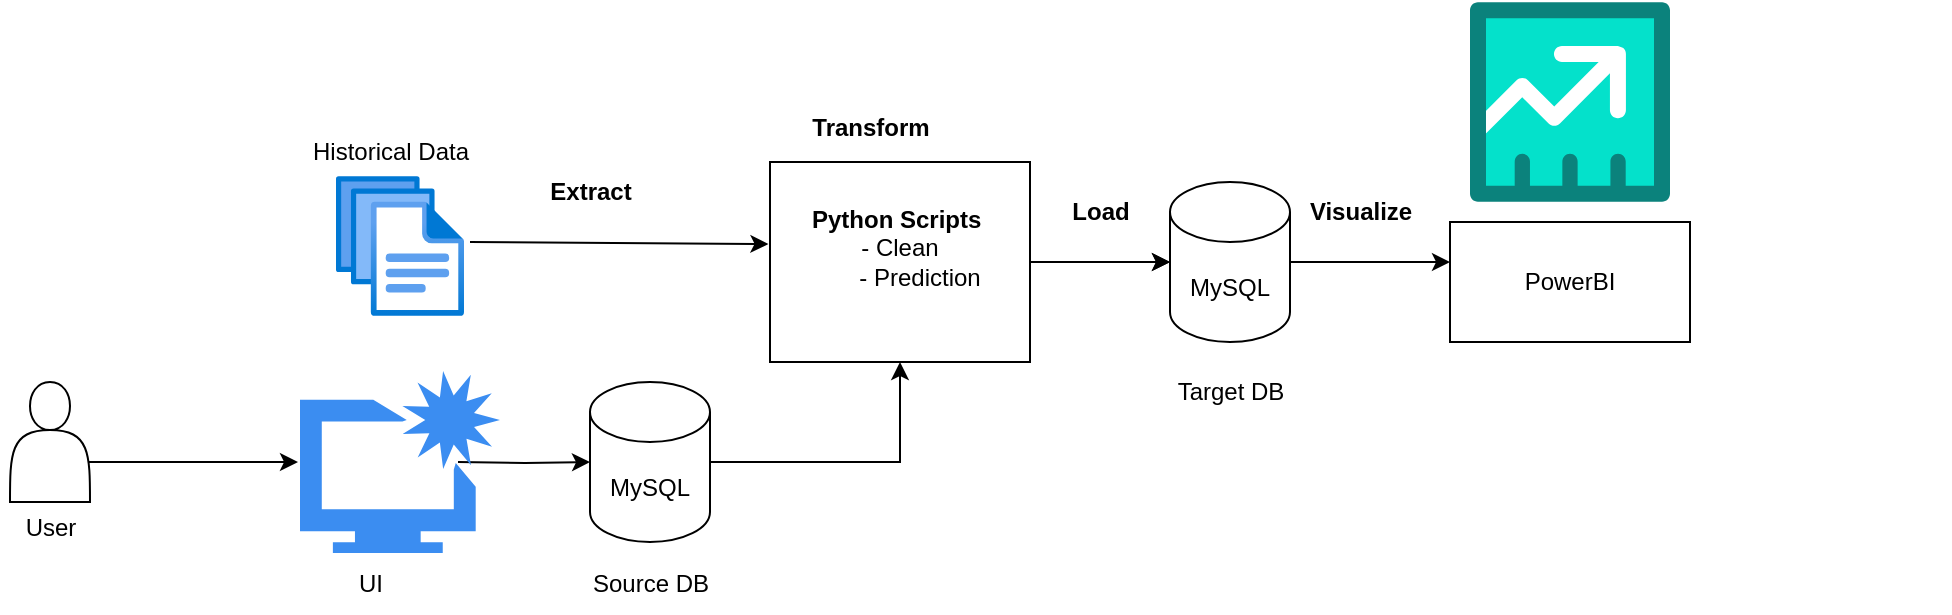 <mxfile version="26.1.0">
  <diagram name="Page-1" id="TCwwV2JcCL6V0dPfaFEr">
    <mxGraphModel dx="1900" dy="557" grid="1" gridSize="10" guides="1" tooltips="1" connect="1" arrows="1" fold="1" page="1" pageScale="1" pageWidth="850" pageHeight="1100" math="0" shadow="0">
      <root>
        <mxCell id="0" />
        <mxCell id="1" parent="0" />
        <mxCell id="q3_byKlzt3NaV8fAYEYW-48" value="" style="group" vertex="1" connectable="0" parent="1">
          <mxGeometry x="-65" y="80" width="975" height="305.5" as="geometry" />
        </mxCell>
        <mxCell id="cXXZQML2C5GM78Ruy4s4-1" value="" style="image;aspect=fixed;html=1;points=[];align=center;fontSize=12;image=img/lib/azure2/general/Files.svg;direction=south;rotation=-90;" parent="q3_byKlzt3NaV8fAYEYW-48" vertex="1">
          <mxGeometry x="165" y="90" width="70" height="64" as="geometry" />
        </mxCell>
        <mxCell id="cXXZQML2C5GM78Ruy4s4-2" value="" style="endArrow=classic;html=1;rounded=0;entryX=-0.006;entryY=0.41;entryDx=0;entryDy=0;entryPerimeter=0;" parent="q3_byKlzt3NaV8fAYEYW-48" edge="1" target="q3_byKlzt3NaV8fAYEYW-1">
          <mxGeometry width="50" height="50" relative="1" as="geometry">
            <mxPoint x="235" y="120" as="sourcePoint" />
            <mxPoint x="305" y="120" as="targetPoint" />
          </mxGeometry>
        </mxCell>
        <mxCell id="q3_byKlzt3NaV8fAYEYW-28" value="" style="edgeStyle=orthogonalEdgeStyle;rounded=0;orthogonalLoop=1;jettySize=auto;html=1;" edge="1" parent="q3_byKlzt3NaV8fAYEYW-48" source="q3_byKlzt3NaV8fAYEYW-1" target="q3_byKlzt3NaV8fAYEYW-3">
          <mxGeometry relative="1" as="geometry" />
        </mxCell>
        <mxCell id="q3_byKlzt3NaV8fAYEYW-1" value="&lt;b&gt;Python Scripts&amp;nbsp;&lt;/b&gt;&lt;div&gt;&lt;span style=&quot;background-color: transparent; color: light-dark(rgb(0, 0, 0), rgb(255, 255, 255));&quot;&gt;- Clean&lt;/span&gt;&lt;/div&gt;&lt;div&gt;&lt;span style=&quot;background-color: transparent; color: light-dark(rgb(0, 0, 0), rgb(255, 255, 255));&quot;&gt;&amp;nbsp; &amp;nbsp; &amp;nbsp; - Prediction&lt;/span&gt;&lt;/div&gt;&lt;div&gt;&lt;span style=&quot;background-color: transparent; color: light-dark(rgb(0, 0, 0), rgb(255, 255, 255));&quot;&gt;&amp;nbsp;&lt;/span&gt;&lt;/div&gt;" style="rounded=0;whiteSpace=wrap;html=1;" vertex="1" parent="q3_byKlzt3NaV8fAYEYW-48">
          <mxGeometry x="385" y="80" width="130" height="100" as="geometry" />
        </mxCell>
        <mxCell id="q3_byKlzt3NaV8fAYEYW-2" value="" style="endArrow=classic;html=1;rounded=0;" edge="1" parent="q3_byKlzt3NaV8fAYEYW-48" target="q3_byKlzt3NaV8fAYEYW-3">
          <mxGeometry width="50" height="50" relative="1" as="geometry">
            <mxPoint x="515" y="130" as="sourcePoint" />
            <mxPoint x="615" y="130" as="targetPoint" />
          </mxGeometry>
        </mxCell>
        <mxCell id="q3_byKlzt3NaV8fAYEYW-9" style="edgeStyle=orthogonalEdgeStyle;rounded=0;orthogonalLoop=1;jettySize=auto;html=1;exitX=1;exitY=0.5;exitDx=0;exitDy=0;exitPerimeter=0;" edge="1" parent="q3_byKlzt3NaV8fAYEYW-48" source="q3_byKlzt3NaV8fAYEYW-3">
          <mxGeometry relative="1" as="geometry">
            <mxPoint x="725" y="130" as="targetPoint" />
          </mxGeometry>
        </mxCell>
        <mxCell id="q3_byKlzt3NaV8fAYEYW-3" value="MySQL" style="shape=cylinder3;whiteSpace=wrap;html=1;boundedLbl=1;backgroundOutline=1;size=15;" vertex="1" parent="q3_byKlzt3NaV8fAYEYW-48">
          <mxGeometry x="585" y="90" width="60" height="80" as="geometry" />
        </mxCell>
        <mxCell id="q3_byKlzt3NaV8fAYEYW-13" style="edgeStyle=orthogonalEdgeStyle;rounded=0;orthogonalLoop=1;jettySize=auto;html=1;exitX=1;exitY=0.5;exitDx=0;exitDy=0;" edge="1" parent="q3_byKlzt3NaV8fAYEYW-48" source="q3_byKlzt3NaV8fAYEYW-26" target="q3_byKlzt3NaV8fAYEYW-1">
          <mxGeometry relative="1" as="geometry" />
        </mxCell>
        <mxCell id="q3_byKlzt3NaV8fAYEYW-25" style="edgeStyle=orthogonalEdgeStyle;rounded=0;orthogonalLoop=1;jettySize=auto;html=1;entryX=0;entryY=0.5;entryDx=0;entryDy=0;" edge="1" parent="q3_byKlzt3NaV8fAYEYW-48">
          <mxGeometry relative="1" as="geometry">
            <mxPoint x="35" y="230" as="sourcePoint" />
            <mxPoint x="149" y="230" as="targetPoint" />
          </mxGeometry>
        </mxCell>
        <mxCell id="q3_byKlzt3NaV8fAYEYW-27" value="" style="edgeStyle=orthogonalEdgeStyle;rounded=0;orthogonalLoop=1;jettySize=auto;html=1;exitX=1;exitY=0.5;exitDx=0;exitDy=0;" edge="1" parent="q3_byKlzt3NaV8fAYEYW-48" target="q3_byKlzt3NaV8fAYEYW-26">
          <mxGeometry relative="1" as="geometry">
            <mxPoint x="229" y="230" as="sourcePoint" />
            <mxPoint x="385" y="140" as="targetPoint" />
          </mxGeometry>
        </mxCell>
        <mxCell id="q3_byKlzt3NaV8fAYEYW-26" value="MySQL" style="shape=cylinder3;whiteSpace=wrap;html=1;boundedLbl=1;backgroundOutline=1;size=15;" vertex="1" parent="q3_byKlzt3NaV8fAYEYW-48">
          <mxGeometry x="295" y="190" width="60" height="80" as="geometry" />
        </mxCell>
        <mxCell id="q3_byKlzt3NaV8fAYEYW-31" value="" style="verticalLabelPosition=bottom;aspect=fixed;html=1;shape=mxgraph.salesforce.sales;" vertex="1" parent="q3_byKlzt3NaV8fAYEYW-48">
          <mxGeometry x="735" width="100" height="100" as="geometry" />
        </mxCell>
        <mxCell id="q3_byKlzt3NaV8fAYEYW-35" value="PowerBI" style="rounded=0;whiteSpace=wrap;html=1;" vertex="1" parent="q3_byKlzt3NaV8fAYEYW-48">
          <mxGeometry x="725" y="110" width="120" height="60" as="geometry" />
        </mxCell>
        <mxCell id="q3_byKlzt3NaV8fAYEYW-36" value="&lt;b&gt;Extract&lt;/b&gt;" style="text;html=1;align=center;verticalAlign=middle;resizable=0;points=[];autosize=1;strokeColor=none;fillColor=none;" vertex="1" parent="q3_byKlzt3NaV8fAYEYW-48">
          <mxGeometry x="265" y="80" width="60" height="30" as="geometry" />
        </mxCell>
        <mxCell id="q3_byKlzt3NaV8fAYEYW-37" value="&lt;b&gt;Load&lt;/b&gt;" style="text;html=1;align=center;verticalAlign=middle;resizable=0;points=[];autosize=1;strokeColor=none;fillColor=none;" vertex="1" parent="q3_byKlzt3NaV8fAYEYW-48">
          <mxGeometry x="525" y="90" width="50" height="30" as="geometry" />
        </mxCell>
        <mxCell id="q3_byKlzt3NaV8fAYEYW-38" value="&lt;b&gt;Visualize&lt;/b&gt;" style="text;html=1;align=center;verticalAlign=middle;resizable=0;points=[];autosize=1;strokeColor=none;fillColor=none;" vertex="1" parent="q3_byKlzt3NaV8fAYEYW-48">
          <mxGeometry x="645" y="90" width="70" height="30" as="geometry" />
        </mxCell>
        <mxCell id="q3_byKlzt3NaV8fAYEYW-39" value="" style="shape=actor;whiteSpace=wrap;html=1;" vertex="1" parent="q3_byKlzt3NaV8fAYEYW-48">
          <mxGeometry x="5" y="190" width="40" height="60" as="geometry" />
        </mxCell>
        <mxCell id="q3_byKlzt3NaV8fAYEYW-41" value="&lt;b&gt;Transform&lt;/b&gt;" style="text;html=1;align=center;verticalAlign=middle;resizable=0;points=[];autosize=1;strokeColor=none;fillColor=none;" vertex="1" parent="q3_byKlzt3NaV8fAYEYW-48">
          <mxGeometry x="395" y="48" width="80" height="30" as="geometry" />
        </mxCell>
        <mxCell id="q3_byKlzt3NaV8fAYEYW-42" value="" style="sketch=0;html=1;aspect=fixed;strokeColor=none;shadow=0;fillColor=#3B8DF1;verticalAlign=top;labelPosition=center;verticalLabelPosition=bottom;shape=mxgraph.gcp2.enhance_ui_2" vertex="1" parent="q3_byKlzt3NaV8fAYEYW-48">
          <mxGeometry x="150" y="184.5" width="100" height="91" as="geometry" />
        </mxCell>
        <mxCell id="q3_byKlzt3NaV8fAYEYW-43" value="UI" style="text;html=1;align=center;verticalAlign=middle;resizable=0;points=[];autosize=1;strokeColor=none;fillColor=none;" vertex="1" parent="q3_byKlzt3NaV8fAYEYW-48">
          <mxGeometry x="165" y="275.5" width="40" height="30" as="geometry" />
        </mxCell>
        <mxCell id="q3_byKlzt3NaV8fAYEYW-44" value="User" style="text;html=1;align=center;verticalAlign=middle;resizable=0;points=[];autosize=1;strokeColor=none;fillColor=none;" vertex="1" parent="q3_byKlzt3NaV8fAYEYW-48">
          <mxGeometry y="248" width="50" height="30" as="geometry" />
        </mxCell>
        <mxCell id="q3_byKlzt3NaV8fAYEYW-45" value="Target DB" style="text;html=1;align=center;verticalAlign=middle;resizable=0;points=[];autosize=1;strokeColor=none;fillColor=none;" vertex="1" parent="q3_byKlzt3NaV8fAYEYW-48">
          <mxGeometry x="575" y="180" width="80" height="30" as="geometry" />
        </mxCell>
        <mxCell id="q3_byKlzt3NaV8fAYEYW-46" value="Source DB" style="text;html=1;align=center;verticalAlign=middle;resizable=0;points=[];autosize=1;strokeColor=none;fillColor=none;" vertex="1" parent="q3_byKlzt3NaV8fAYEYW-48">
          <mxGeometry x="285" y="275.5" width="80" height="30" as="geometry" />
        </mxCell>
        <mxCell id="q3_byKlzt3NaV8fAYEYW-47" value="Historical Data" style="text;html=1;align=center;verticalAlign=middle;resizable=0;points=[];autosize=1;strokeColor=none;fillColor=none;" vertex="1" parent="q3_byKlzt3NaV8fAYEYW-48">
          <mxGeometry x="145" y="60" width="100" height="30" as="geometry" />
        </mxCell>
      </root>
    </mxGraphModel>
  </diagram>
</mxfile>
